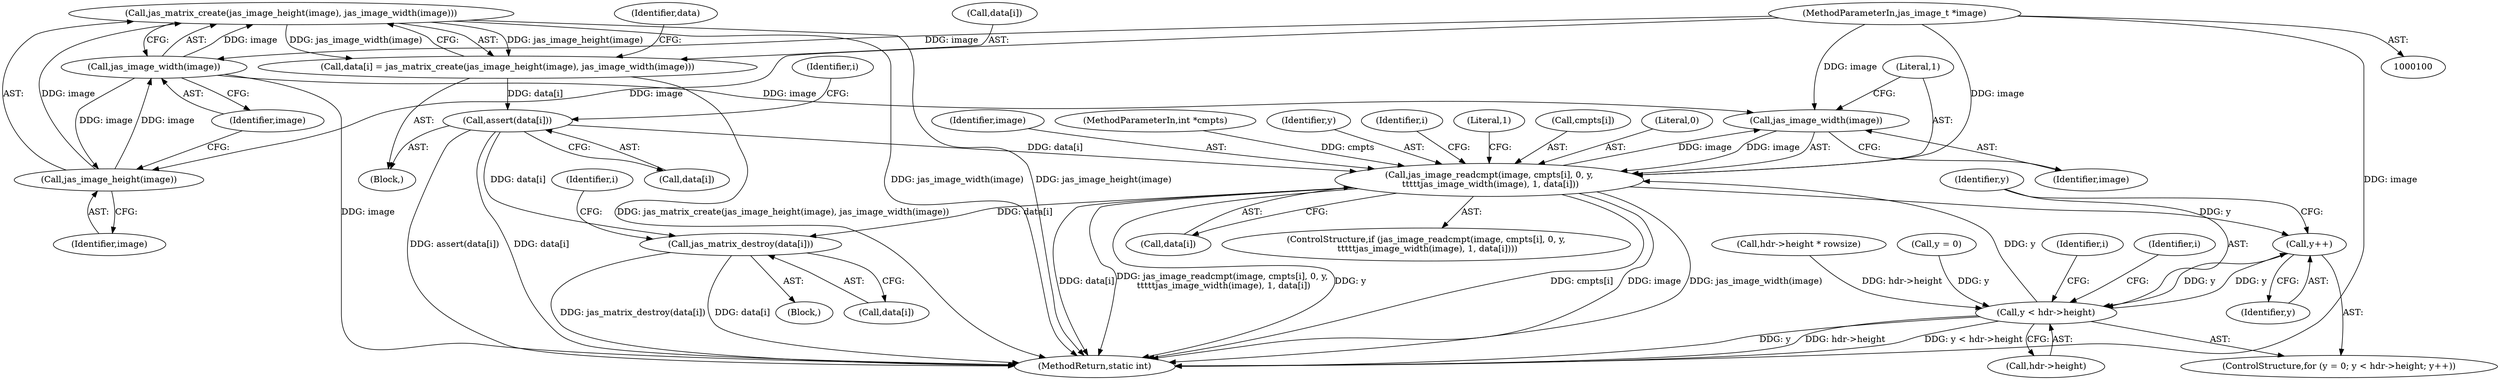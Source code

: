 digraph "1_jasper_411a4068f8c464e883358bf403a3e25158863823_1@API" {
"1000131" [label="(Call,jas_matrix_create(jas_image_height(image), jas_image_width(image)))"];
"1000132" [label="(Call,jas_image_height(image))"];
"1000134" [label="(Call,jas_image_width(image))"];
"1000103" [label="(MethodParameterIn,jas_image_t *image)"];
"1000127" [label="(Call,data[i] = jas_matrix_create(jas_image_height(image), jas_image_width(image)))"];
"1000136" [label="(Call,assert(data[i]))"];
"1000191" [label="(Call,jas_image_readcmpt(image, cmpts[i], 0, y,\n \t\t\t\t\tjas_image_width(image), 1, data[i]))"];
"1000177" [label="(Call,y++)"];
"1000172" [label="(Call,y < hdr->height)"];
"1000198" [label="(Call,jas_image_width(image))"];
"1000360" [label="(Call,jas_matrix_destroy(data[i]))"];
"1000200" [label="(Literal,1)"];
"1000201" [label="(Call,data[i])"];
"1000105" [label="(MethodParameterIn,int *cmpts)"];
"1000126" [label="(Block,)"];
"1000178" [label="(Identifier,y)"];
"1000131" [label="(Call,jas_matrix_create(jas_image_height(image), jas_image_width(image)))"];
"1000163" [label="(Call,hdr->height * rowsize)"];
"1000359" [label="(Block,)"];
"1000361" [label="(Call,data[i])"];
"1000197" [label="(Identifier,y)"];
"1000127" [label="(Call,data[i] = jas_matrix_create(jas_image_height(image), jas_image_width(image)))"];
"1000358" [label="(Identifier,i)"];
"1000191" [label="(Call,jas_image_readcmpt(image, cmpts[i], 0, y,\n \t\t\t\t\tjas_image_width(image), 1, data[i]))"];
"1000138" [label="(Identifier,data)"];
"1000188" [label="(Identifier,i)"];
"1000207" [label="(Literal,1)"];
"1000190" [label="(ControlStructure,if (jas_image_readcmpt(image, cmpts[i], 0, y,\n \t\t\t\t\tjas_image_width(image), 1, data[i])))"];
"1000169" [label="(Call,y = 0)"];
"1000134" [label="(Call,jas_image_width(image))"];
"1000125" [label="(Identifier,i)"];
"1000199" [label="(Identifier,image)"];
"1000360" [label="(Call,jas_matrix_destroy(data[i]))"];
"1000133" [label="(Identifier,image)"];
"1000172" [label="(Call,y < hdr->height)"];
"1000135" [label="(Identifier,image)"];
"1000366" [label="(MethodReturn,static int)"];
"1000193" [label="(Call,cmpts[i])"];
"1000174" [label="(Call,hdr->height)"];
"1000196" [label="(Literal,0)"];
"1000192" [label="(Identifier,image)"];
"1000173" [label="(Identifier,y)"];
"1000168" [label="(ControlStructure,for (y = 0; y < hdr->height; y++))"];
"1000103" [label="(MethodParameterIn,jas_image_t *image)"];
"1000177" [label="(Call,y++)"];
"1000132" [label="(Call,jas_image_height(image))"];
"1000198" [label="(Call,jas_image_width(image))"];
"1000137" [label="(Call,data[i])"];
"1000352" [label="(Identifier,i)"];
"1000128" [label="(Call,data[i])"];
"1000136" [label="(Call,assert(data[i]))"];
"1000182" [label="(Identifier,i)"];
"1000131" -> "1000127"  [label="AST: "];
"1000131" -> "1000134"  [label="CFG: "];
"1000132" -> "1000131"  [label="AST: "];
"1000134" -> "1000131"  [label="AST: "];
"1000127" -> "1000131"  [label="CFG: "];
"1000131" -> "1000366"  [label="DDG: jas_image_height(image)"];
"1000131" -> "1000366"  [label="DDG: jas_image_width(image)"];
"1000131" -> "1000127"  [label="DDG: jas_image_height(image)"];
"1000131" -> "1000127"  [label="DDG: jas_image_width(image)"];
"1000132" -> "1000131"  [label="DDG: image"];
"1000134" -> "1000131"  [label="DDG: image"];
"1000132" -> "1000133"  [label="CFG: "];
"1000133" -> "1000132"  [label="AST: "];
"1000135" -> "1000132"  [label="CFG: "];
"1000134" -> "1000132"  [label="DDG: image"];
"1000103" -> "1000132"  [label="DDG: image"];
"1000132" -> "1000134"  [label="DDG: image"];
"1000134" -> "1000135"  [label="CFG: "];
"1000135" -> "1000134"  [label="AST: "];
"1000134" -> "1000366"  [label="DDG: image"];
"1000103" -> "1000134"  [label="DDG: image"];
"1000134" -> "1000198"  [label="DDG: image"];
"1000103" -> "1000100"  [label="AST: "];
"1000103" -> "1000366"  [label="DDG: image"];
"1000103" -> "1000191"  [label="DDG: image"];
"1000103" -> "1000198"  [label="DDG: image"];
"1000127" -> "1000126"  [label="AST: "];
"1000128" -> "1000127"  [label="AST: "];
"1000138" -> "1000127"  [label="CFG: "];
"1000127" -> "1000366"  [label="DDG: jas_matrix_create(jas_image_height(image), jas_image_width(image))"];
"1000127" -> "1000136"  [label="DDG: data[i]"];
"1000136" -> "1000126"  [label="AST: "];
"1000136" -> "1000137"  [label="CFG: "];
"1000137" -> "1000136"  [label="AST: "];
"1000125" -> "1000136"  [label="CFG: "];
"1000136" -> "1000366"  [label="DDG: assert(data[i])"];
"1000136" -> "1000366"  [label="DDG: data[i]"];
"1000136" -> "1000191"  [label="DDG: data[i]"];
"1000136" -> "1000360"  [label="DDG: data[i]"];
"1000191" -> "1000190"  [label="AST: "];
"1000191" -> "1000201"  [label="CFG: "];
"1000192" -> "1000191"  [label="AST: "];
"1000193" -> "1000191"  [label="AST: "];
"1000196" -> "1000191"  [label="AST: "];
"1000197" -> "1000191"  [label="AST: "];
"1000198" -> "1000191"  [label="AST: "];
"1000200" -> "1000191"  [label="AST: "];
"1000201" -> "1000191"  [label="AST: "];
"1000207" -> "1000191"  [label="CFG: "];
"1000188" -> "1000191"  [label="CFG: "];
"1000191" -> "1000366"  [label="DDG: data[i]"];
"1000191" -> "1000366"  [label="DDG: jas_image_readcmpt(image, cmpts[i], 0, y,\n \t\t\t\t\tjas_image_width(image), 1, data[i])"];
"1000191" -> "1000366"  [label="DDG: y"];
"1000191" -> "1000366"  [label="DDG: cmpts[i]"];
"1000191" -> "1000366"  [label="DDG: image"];
"1000191" -> "1000366"  [label="DDG: jas_image_width(image)"];
"1000191" -> "1000177"  [label="DDG: y"];
"1000198" -> "1000191"  [label="DDG: image"];
"1000105" -> "1000191"  [label="DDG: cmpts"];
"1000172" -> "1000191"  [label="DDG: y"];
"1000191" -> "1000198"  [label="DDG: image"];
"1000191" -> "1000360"  [label="DDG: data[i]"];
"1000177" -> "1000168"  [label="AST: "];
"1000177" -> "1000178"  [label="CFG: "];
"1000178" -> "1000177"  [label="AST: "];
"1000173" -> "1000177"  [label="CFG: "];
"1000177" -> "1000172"  [label="DDG: y"];
"1000172" -> "1000177"  [label="DDG: y"];
"1000172" -> "1000168"  [label="AST: "];
"1000172" -> "1000174"  [label="CFG: "];
"1000173" -> "1000172"  [label="AST: "];
"1000174" -> "1000172"  [label="AST: "];
"1000182" -> "1000172"  [label="CFG: "];
"1000352" -> "1000172"  [label="CFG: "];
"1000172" -> "1000366"  [label="DDG: y < hdr->height"];
"1000172" -> "1000366"  [label="DDG: y"];
"1000172" -> "1000366"  [label="DDG: hdr->height"];
"1000169" -> "1000172"  [label="DDG: y"];
"1000163" -> "1000172"  [label="DDG: hdr->height"];
"1000198" -> "1000199"  [label="CFG: "];
"1000199" -> "1000198"  [label="AST: "];
"1000200" -> "1000198"  [label="CFG: "];
"1000360" -> "1000359"  [label="AST: "];
"1000360" -> "1000361"  [label="CFG: "];
"1000361" -> "1000360"  [label="AST: "];
"1000358" -> "1000360"  [label="CFG: "];
"1000360" -> "1000366"  [label="DDG: data[i]"];
"1000360" -> "1000366"  [label="DDG: jas_matrix_destroy(data[i])"];
}
